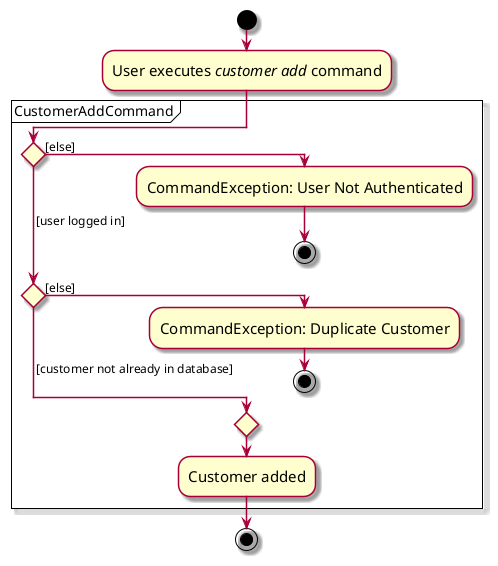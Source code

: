 @startuml
skin rose
skinparam ActivityFontSize 15
skinparam ArrowFontSize 12
!pragma useVerticalIf on

start
:User executes <i>customer add</i> command;
partition CustomerAddCommand {
    if () then ([else])
        :CommandException: User Not Authenticated;
        stop
    ( [user logged in]) elseif () then ([else])
        :CommandException: Duplicate Customer;
        stop
    else ( [customer not already in database])
    endif
    :Customer added;
}

stop

@enduml
